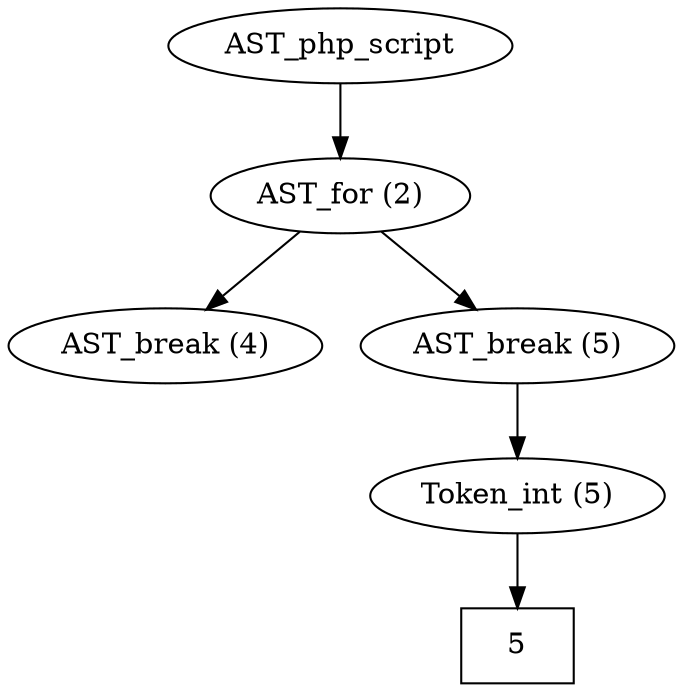 /*
 * AST in dot format generated by phc -- the PHP compiler
 */

digraph AST {
node_0 [label="AST_php_script"];
node_1 [label="AST_for (2)"];
node_2 [label="AST_break (4)"];
node_3 [label="AST_break (5)"];
node_4 [label="Token_int (5)"];
node_5 [label="5", shape=box]
node_4 -> node_5;
node_3 -> node_4;
node_1 -> node_3;
node_1 -> node_2;
node_0 -> node_1;
}
